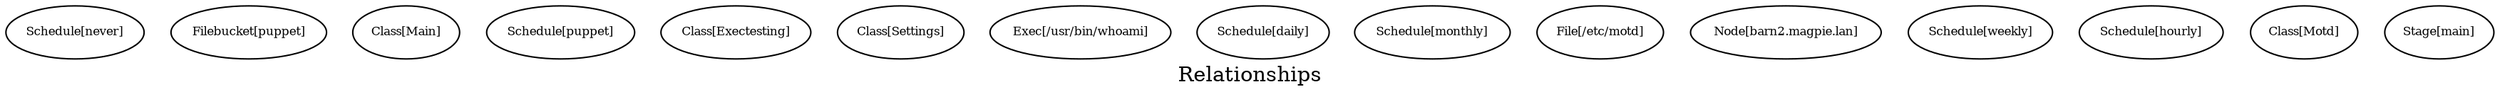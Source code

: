 digraph Relationships {
    label = "Relationships"
    "Schedule[never]" [
        fontsize = 8,
        label = "Schedule[never]"
    ]

    "Filebucket[puppet]" [
        fontsize = 8,
        label = "Filebucket[puppet]"
    ]

    "Class[Main]" [
        fontsize = 8,
        label = "Class[Main]"
    ]

    "Schedule[puppet]" [
        fontsize = 8,
        label = "Schedule[puppet]"
    ]

    "Class[Exectesting]" [
        fontsize = 8,
        label = "Class[Exectesting]"
    ]

    "Class[Settings]" [
        fontsize = 8,
        label = "Class[Settings]"
    ]

    "Exec[/usr/bin/whoami]" [
        fontsize = 8,
        label = "Exec[/usr/bin/whoami]"
    ]

    "Schedule[daily]" [
        fontsize = 8,
        label = "Schedule[daily]"
    ]

    "Schedule[monthly]" [
        fontsize = 8,
        label = "Schedule[monthly]"
    ]

    "File[/etc/motd]" [
        fontsize = 8,
        label = "File[/etc/motd]"
    ]

    "Node[barn2.magpie.lan]" [
        fontsize = 8,
        label = "Node[barn2.magpie.lan]"
    ]

    "Schedule[weekly]" [
        fontsize = 8,
        label = "Schedule[weekly]"
    ]

    "Schedule[hourly]" [
        fontsize = 8,
        label = "Schedule[hourly]"
    ]

    "Class[Motd]" [
        fontsize = 8,
        label = "Class[Motd]"
    ]

    "Stage[main]" [
        fontsize = 8,
        label = "Stage[main]"
    ]

}
